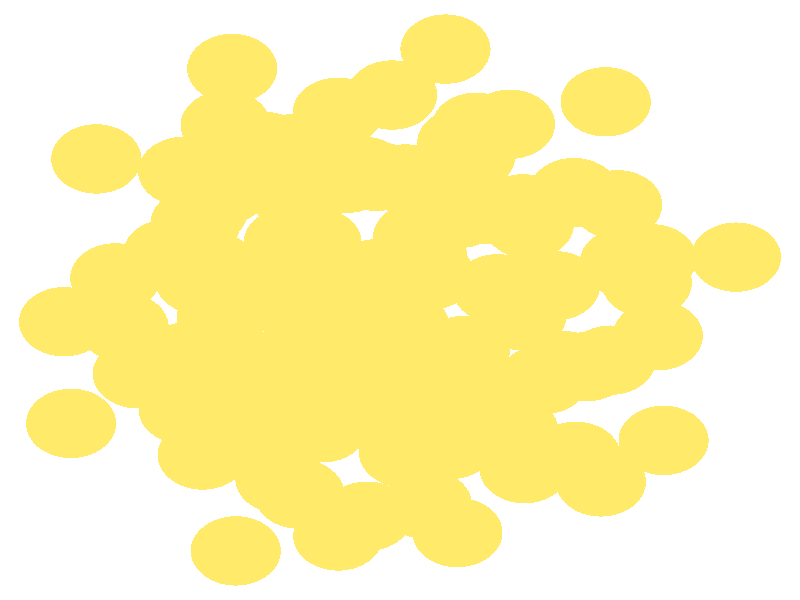 #include "colors.inc"
#include "finish.inc"

global_settings {assumed_gamma 1 max_trace_level 6}
background {color White}
camera {orthographic
  right -18.12*x up 17.65*y
  direction 1.00*z
  location <0,0,50.00> look_at <0,0,0>}
light_source {<  2.00,   3.00,  40.00> color White
  area_light <0.70, 0, 0>, <0, 0.70, 0>, 3, 3
  adaptive 1 jitter}

#declare simple = finish {phong 0.7}
#declare pale = finish {ambient .5 diffuse .85 roughness .001 specular 0.200 }
#declare intermediate = finish {ambient 0.3 diffuse 0.6 specular 0.10 roughness 0.04 }
#declare vmd = finish {ambient .0 diffuse .65 phong 0.1 phong_size 40. specular 0.500 }
#declare jmol = finish {ambient .2 diffuse .6 specular 1 roughness .001 metallic}
#declare ase2 = finish {ambient 0.05 brilliance 3 diffuse 0.6 metallic specular 0.70 roughness 0.04 reflection 0.15}
#declare ase3 = finish {ambient .15 brilliance 2 diffuse .6 metallic specular 1. roughness .001 reflection .0}
#declare glass = finish {ambient .05 diffuse .3 specular 1. roughness .001}
#declare Rcell = 0.050;
#declare Rbond = 0.100;

#macro atom(LOC, R, COL, FIN)
  sphere{LOC, R texture{pigment{COL} finish{FIN}}}
#end
#macro constrain(LOC, R, COL, FIN)
union{torus{R, Rcell rotate 45*z texture{pigment{COL} finish{FIN}}}
      torus{R, Rcell rotate -45*z texture{pigment{COL} finish{FIN}}}
      translate LOC}
#end

atom(< -1.33,  -1.11,  -6.55>, 1.02, rgb <1.00, 0.82, 0.14>, ase3) // #0 
atom(<  0.67,   0.73,  -7.63>, 1.02, rgb <1.00, 0.82, 0.14>, ase3) // #1 
atom(<  1.47,  -1.48,  -5.99>, 1.02, rgb <1.00, 0.82, 0.14>, ase3) // #2 
atom(<  0.08,   0.70,  -4.82>, 1.02, rgb <1.00, 0.82, 0.14>, ase3) // #3 
atom(<  0.41,  -1.91,  -8.69>, 1.02, rgb <1.00, 0.82, 0.14>, ase3) // #4 
atom(< -1.89,   1.68,  -6.75>, 1.02, rgb <1.00, 0.82, 0.14>, ase3) // #5 
atom(< -1.69,   0.06,  -9.16>, 1.02, rgb <1.00, 0.82, 0.14>, ase3) // #6 
atom(< -0.58,  -3.43,  -5.00>, 1.02, rgb <1.00, 0.82, 0.14>, ase3) // #7 
atom(<  2.02,   2.66,  -5.97>, 1.02, rgb <1.00, 0.82, 0.14>, ase3) // #8 
atom(<  0.41,   1.85, -10.28>, 1.02, rgb <1.00, 0.82, 0.14>, ase3) // #9 
atom(< -3.75,  -1.73,  -7.99>, 1.02, rgb <1.00, 0.82, 0.14>, ase3) // #10 
atom(<  3.51,   0.42,  -7.04>, 1.02, rgb <1.00, 0.82, 0.14>, ase3) // #11 
atom(< -1.91,  -1.22,  -3.69>, 1.02, rgb <1.00, 0.82, 0.14>, ase3) // #12 
atom(< -1.76,  -3.76,  -7.66>, 1.02, rgb <1.00, 0.82, 0.14>, ase3) // #13 
atom(<  0.13,   3.56,  -8.00>, 1.02, rgb <1.00, 0.82, 0.14>, ase3) // #14 
atom(<  2.54,  -0.05,  -9.73>, 1.02, rgb <1.00, 0.82, 0.14>, ase3) // #15 
atom(< -3.90,  -0.20,  -5.53>, 1.02, rgb <1.00, 0.82, 0.14>, ase3) // #16 
atom(<  3.25,  -2.34,  -8.17>, 1.02, rgb <1.00, 0.82, 0.14>, ase3) // #17 
atom(< -2.52,   1.70,  -3.89>, 1.02, rgb <1.00, 0.82, 0.14>, ase3) // #18 
atom(< -0.53,   3.64,  -5.09>, 1.02, rgb <1.00, 0.82, 0.14>, ase3) // #19 
atom(<  1.14,  -4.25,  -7.15>, 1.02, rgb <1.00, 0.82, 0.14>, ase3) // #20 
atom(< -2.27,   2.89,  -9.45>, 1.02, rgb <1.00, 0.82, 0.14>, ase3) // #21 
atom(< -2.02,  -2.59, -10.27>, 1.02, rgb <1.00, 0.82, 0.14>, ase3) // #22 
atom(<  0.10,  -0.77, -11.37>, 1.02, rgb <1.00, 0.82, 0.14>, ase3) // #23 
atom(< -4.33,   1.05,  -8.25>, 1.02, rgb <1.00, 0.82, 0.14>, ase3) // #24 
atom(<  2.98,   0.38,  -4.16>, 1.02, rgb <1.00, 0.82, 0.14>, ase3) // #25 
atom(<  0.92,  -1.61,  -3.05>, 1.02, rgb <1.00, 0.82, 0.14>, ase3) // #26 
atom(< -3.40,  -3.07,  -5.37>, 1.02, rgb <1.00, 0.82, 0.14>, ase3) // #27 
atom(<  2.79,   2.68,  -8.73>, 1.02, rgb <1.00, 0.82, 0.14>, ase3) // #28 
atom(<  2.29,  -3.73,  -4.50>, 1.02, rgb <1.00, 0.82, 0.14>, ase3) // #29 
atom(<  1.35,   2.55,  -3.12>, 1.02, rgb <1.00, 0.82, 0.14>, ase3) // #30 
atom(< -2.51,   4.44,  -7.04>, 1.02, rgb <1.00, 0.82, 0.14>, ase3) // #31 
atom(<  0.09,  -4.49,  -9.83>, 1.02, rgb <1.00, 0.82, 0.14>, ase3) // #32 
atom(<  4.23,  -1.96,  -5.49>, 1.02, rgb <1.00, 0.82, 0.14>, ase3) // #33 
atom(< -0.54,   0.77,  -2.04>, 1.02, rgb <1.00, 0.82, 0.14>, ase3) // #34 
atom(<  2.12,  -2.72, -10.85>, 1.02, rgb <1.00, 0.82, 0.14>, ase3) // #35 
atom(< -4.45,   2.65,  -5.89>, 1.02, rgb <1.00, 0.82, 0.14>, ase3) // #36 
atom(< -2.08,   1.18, -11.80>, 1.02, rgb <1.00, 0.82, 0.14>, ase3) // #37 
atom(< -4.04,  -0.54, -10.72>, 1.02, rgb <1.00, 0.82, 0.14>, ase3) // #38 
atom(<  2.92,   2.23, -11.53>, 1.02, rgb <1.00, 0.82, 0.14>, ase3) // #39 
atom(< -5.94,  -2.17,  -6.26>, 1.02, rgb <1.00, 0.82, 0.14>, ase3) // #40 
atom(<  4.92,   2.80,  -6.83>, 1.02, rgb <1.00, 0.82, 0.14>, ase3) // #41 
atom(< -2.56,  -3.74,  -2.74>, 1.02, rgb <1.00, 0.82, 0.14>, ase3) // #42 
atom(< -4.47,  -4.56,  -7.56>, 1.02, rgb <1.00, 0.82, 0.14>, ase3) // #43 
atom(<  1.41,   4.63, -10.29>, 1.02, rgb <1.00, 0.82, 0.14>, ase3) // #44 
atom(< -2.28,  -5.71,  -5.53>, 1.02, rgb <1.00, 0.82, 0.14>, ase3) // #45 
atom(<  2.49,   5.17,  -7.32>, 1.02, rgb <1.00, 0.82, 0.14>, ase3) // #46 
atom(<  5.09,   1.11,  -9.46>, 1.02, rgb <1.00, 0.82, 0.14>, ase3) // #47 
atom(< -4.82,  -1.67,  -3.31>, 1.02, rgb <1.00, 0.82, 0.14>, ase3) // #48 
atom(<  2.82,  -4.96,  -9.27>, 1.02, rgb <1.00, 0.82, 0.14>, ase3) // #49 
atom(< -3.05,   4.51,  -4.27>, 1.02, rgb <1.00, 0.82, 0.14>, ase3) // #50 
atom(<  3.98,  -4.60,  -6.67>, 1.02, rgb <1.00, 0.82, 0.14>, ase3) // #51 
atom(< -1.21,   3.58,  -2.28>, 1.02, rgb <1.00, 0.82, 0.14>, ase3) // #52 
atom(< -4.63,   2.26, -10.81>, 1.02, rgb <1.00, 0.82, 0.14>, ase3) // #53 
atom(< -2.23,  -1.48, -12.83>, 1.02, rgb <1.00, 0.82, 0.14>, ase3) // #54 
atom(<  0.33,  -4.46,  -2.61>, 1.02, rgb <1.00, 0.82, 0.14>, ase3) // #55 
atom(<  3.94,   3.16,  -4.05>, 1.02, rgb <1.00, 0.82, 0.14>, ase3) // #56 
atom(<  0.61,  -6.02,  -5.11>, 1.02, rgb <1.00, 0.82, 0.14>, ase3) // #57 
atom(<  1.73,   5.08,  -4.49>, 1.02, rgb <1.00, 0.82, 0.14>, ase3) // #58 
atom(< -0.14,  -3.35, -12.44>, 1.02, rgb <1.00, 0.82, 0.14>, ase3) // #59 
atom(< -4.91,   3.78,  -8.45>, 1.02, rgb <1.00, 0.82, 0.14>, ase3) // #60 
atom(< -0.18,   6.03,  -6.72>, 1.02, rgb <1.00, 0.82, 0.14>, ase3) // #61 
atom(< -0.74,  -6.36,  -7.86>, 1.02, rgb <1.00, 0.82, 0.14>, ase3) // #62 
atom(<  2.75,  -0.46, -12.50>, 1.02, rgb <1.00, 0.82, 0.14>, ase3) // #63 
atom(< -6.45,   0.65,  -6.34>, 1.02, rgb <1.00, 0.82, 0.14>, ase3) // #64 
atom(<  0.49,   1.38, -13.06>, 1.02, rgb <1.00, 0.82, 0.14>, ase3) // #65 
atom(< -6.26,  -0.80,  -8.91>, 1.02, rgb <1.00, 0.82, 0.14>, ase3) // #66 
atom(<  2.21,   0.33,  -1.39>, 1.02, rgb <1.00, 0.82, 0.14>, ase3) // #67 
atom(<  3.75,  -1.94,  -2.68>, 1.02, rgb <1.00, 0.82, 0.14>, ase3) // #68 
atom(<  5.84,  -1.05,  -7.75>, 1.02, rgb <1.00, 0.82, 0.14>, ase3) // #69 
atom(< -3.34,   0.08,  -1.61>, 1.02, rgb <1.00, 0.82, 0.14>, ase3) // #70 
atom(< -0.85,   3.79, -11.88>, 1.02, rgb <1.00, 0.82, 0.14>, ase3) // #71 
atom(< -4.90,  -3.22, -10.08>, 1.02, rgb <1.00, 0.82, 0.14>, ase3) // #72 
atom(<  5.59,   0.51,  -5.09>, 1.02, rgb <1.00, 0.82, 0.14>, ase3) // #73 
atom(< -1.00,  -1.87,  -1.07>, 1.02, rgb <1.00, 0.82, 0.14>, ase3) // #74 
atom(<  4.77,  -1.77, -10.42>, 1.02, rgb <1.00, 0.82, 0.14>, ase3) // #75 
atom(< -5.25,   1.36,  -3.48>, 1.02, rgb <1.00, 0.82, 0.14>, ase3) // #76 
atom(< -2.71,  -5.26,  -9.96>, 1.02, rgb <1.00, 0.82, 0.14>, ase3) // #77 
atom(< -1.41,   5.52,  -9.50>, 1.02, rgb <1.00, 0.82, 0.14>, ase3) // #78 
atom(< -3.09,  -4.33, -12.82>, 1.02, rgb <1.00, 0.82, 0.14>, ase3) // #79 
atom(< -3.95,   5.14, -11.11>, 1.02, rgb <1.00, 0.82, 0.14>, ase3) // #80 
atom(<  5.97,  -4.13,  -8.77>, 1.02, rgb <1.00, 0.82, 0.14>, ase3) // #81 
atom(< -3.97,   3.26,  -1.35>, 1.02, rgb <1.00, 0.82, 0.14>, ase3) // #82 
atom(< -4.53,   0.59, -13.50>, 1.02, rgb <1.00, 0.82, 0.14>, ase3) // #83 
atom(<  4.55,  -5.35,  -3.76>, 1.02, rgb <1.00, 0.82, 0.14>, ase3) // #84 
atom(<  1.28,   3.76,  -0.51>, 1.02, rgb <1.00, 0.82, 0.14>, ase3) // #85 
atom(<  1.44,  -3.04,   0.00>, 1.02, rgb <1.00, 0.82, 0.14>, ase3) // #86 
atom(<  5.70,   1.21,  -2.27>, 1.02, rgb <1.00, 0.82, 0.14>, ase3) // #87 
atom(< -3.80,   6.81,  -6.00>, 1.02, rgb <1.00, 0.82, 0.14>, ase3) // #88 
atom(<  1.30,  -6.84, -11.00>, 1.02, rgb <1.00, 0.82, 0.14>, ase3) // #89 
atom(<  2.57,  -3.85, -13.46>, 1.02, rgb <1.00, 0.82, 0.14>, ase3) // #90 
atom(< -6.88,   4.15,  -6.30>, 1.02, rgb <1.00, 0.82, 0.14>, ase3) // #91 
atom(<  5.59,   0.51, -12.38>, 1.02, rgb <1.00, 0.82, 0.14>, ase3) // #92 
atom(< -7.61,  -0.64,  -3.87>, 1.02, rgb <1.00, 0.82, 0.14>, ase3) // #93 
atom(<  1.03,   7.38,  -9.30>, 1.02, rgb <1.00, 0.82, 0.14>, ase3) // #94 
atom(< -3.72,  -7.38,  -7.99>, 1.02, rgb <1.00, 0.82, 0.14>, ase3) // #95 
atom(< -1.40,  -6.94,  -2.89>, 1.02, rgb <1.00, 0.82, 0.14>, ase3) // #96 
atom(<  4.66,   5.83,  -5.31>, 1.02, rgb <1.00, 0.82, 0.14>, ase3) // #97 
atom(<  1.59,   4.22, -13.54>, 1.02, rgb <1.00, 0.82, 0.14>, ase3) // #98 
atom(< -7.45,  -3.63,  -8.57>, 1.02, rgb <1.00, 0.82, 0.14>, ase3) // #99 
atom(< -4.00,  -2.43,  -0.26>, 1.02, rgb <1.00, 0.82, 0.14>, ase3) // #100 
atom(<  7.61,   1.26,  -7.41>, 1.02, rgb <1.00, 0.82, 0.14>, ase3) // #101 
